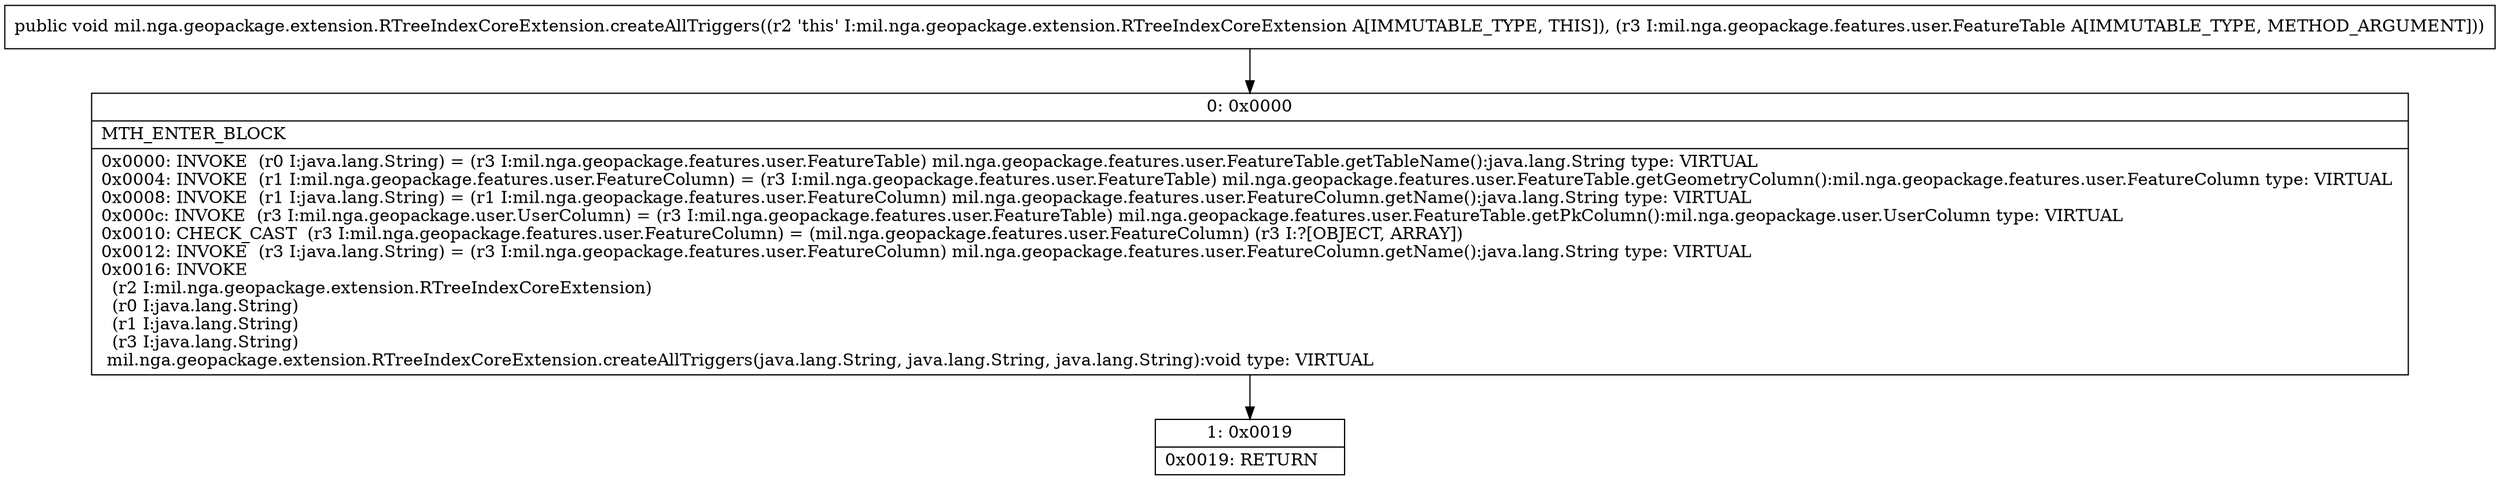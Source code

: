 digraph "CFG formil.nga.geopackage.extension.RTreeIndexCoreExtension.createAllTriggers(Lmil\/nga\/geopackage\/features\/user\/FeatureTable;)V" {
Node_0 [shape=record,label="{0\:\ 0x0000|MTH_ENTER_BLOCK\l|0x0000: INVOKE  (r0 I:java.lang.String) = (r3 I:mil.nga.geopackage.features.user.FeatureTable) mil.nga.geopackage.features.user.FeatureTable.getTableName():java.lang.String type: VIRTUAL \l0x0004: INVOKE  (r1 I:mil.nga.geopackage.features.user.FeatureColumn) = (r3 I:mil.nga.geopackage.features.user.FeatureTable) mil.nga.geopackage.features.user.FeatureTable.getGeometryColumn():mil.nga.geopackage.features.user.FeatureColumn type: VIRTUAL \l0x0008: INVOKE  (r1 I:java.lang.String) = (r1 I:mil.nga.geopackage.features.user.FeatureColumn) mil.nga.geopackage.features.user.FeatureColumn.getName():java.lang.String type: VIRTUAL \l0x000c: INVOKE  (r3 I:mil.nga.geopackage.user.UserColumn) = (r3 I:mil.nga.geopackage.features.user.FeatureTable) mil.nga.geopackage.features.user.FeatureTable.getPkColumn():mil.nga.geopackage.user.UserColumn type: VIRTUAL \l0x0010: CHECK_CAST  (r3 I:mil.nga.geopackage.features.user.FeatureColumn) = (mil.nga.geopackage.features.user.FeatureColumn) (r3 I:?[OBJECT, ARRAY]) \l0x0012: INVOKE  (r3 I:java.lang.String) = (r3 I:mil.nga.geopackage.features.user.FeatureColumn) mil.nga.geopackage.features.user.FeatureColumn.getName():java.lang.String type: VIRTUAL \l0x0016: INVOKE  \l  (r2 I:mil.nga.geopackage.extension.RTreeIndexCoreExtension)\l  (r0 I:java.lang.String)\l  (r1 I:java.lang.String)\l  (r3 I:java.lang.String)\l mil.nga.geopackage.extension.RTreeIndexCoreExtension.createAllTriggers(java.lang.String, java.lang.String, java.lang.String):void type: VIRTUAL \l}"];
Node_1 [shape=record,label="{1\:\ 0x0019|0x0019: RETURN   \l}"];
MethodNode[shape=record,label="{public void mil.nga.geopackage.extension.RTreeIndexCoreExtension.createAllTriggers((r2 'this' I:mil.nga.geopackage.extension.RTreeIndexCoreExtension A[IMMUTABLE_TYPE, THIS]), (r3 I:mil.nga.geopackage.features.user.FeatureTable A[IMMUTABLE_TYPE, METHOD_ARGUMENT])) }"];
MethodNode -> Node_0;
Node_0 -> Node_1;
}

